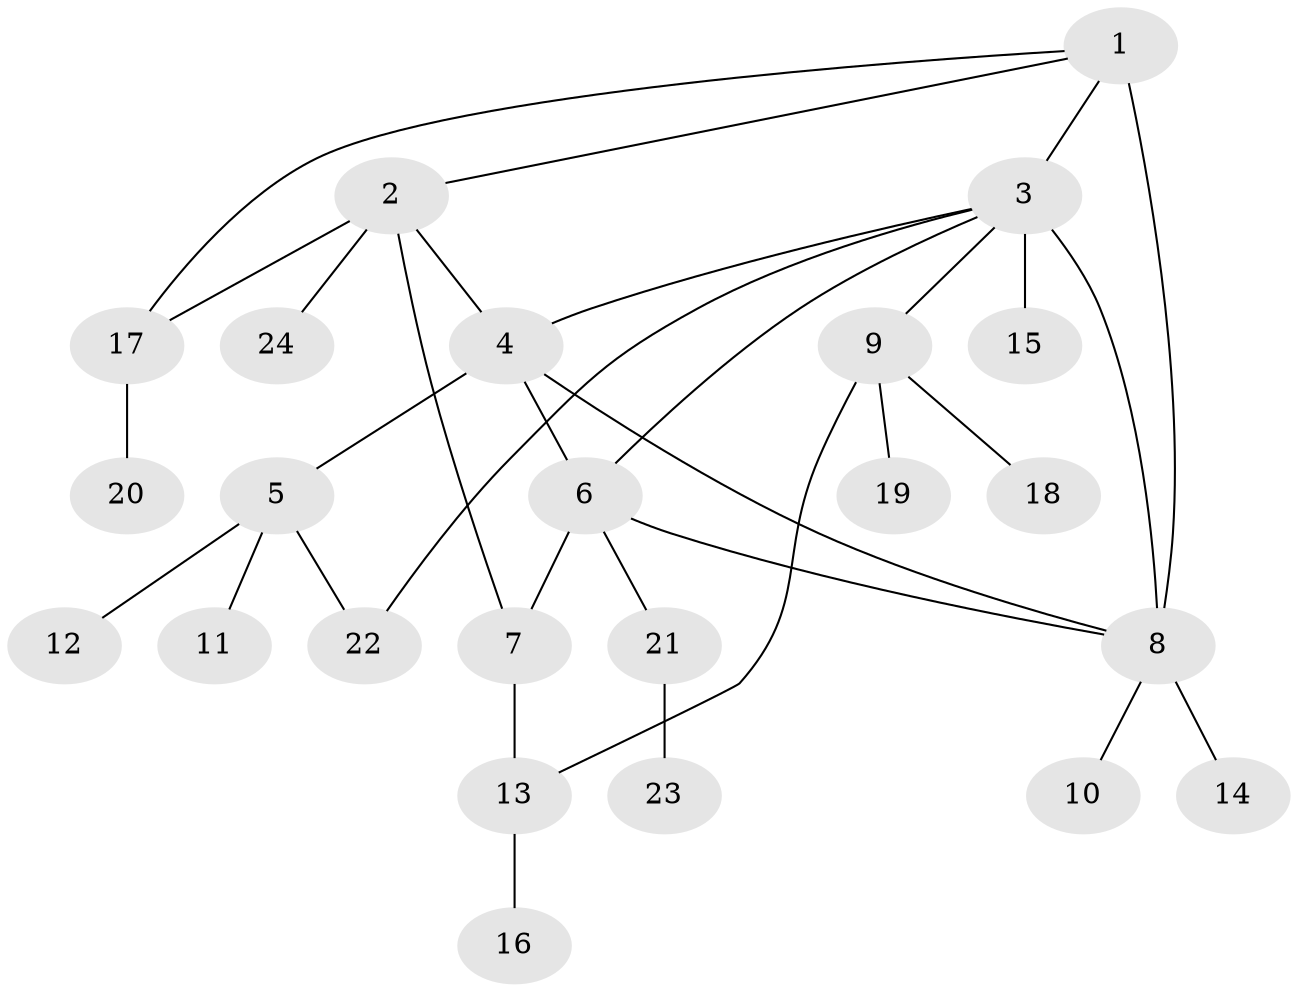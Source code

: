 // original degree distribution, {3: 0.041666666666666664, 6: 0.020833333333333332, 12: 0.020833333333333332, 2: 0.25, 7: 0.041666666666666664, 4: 0.0625, 10: 0.020833333333333332, 1: 0.5208333333333334, 5: 0.020833333333333332}
// Generated by graph-tools (version 1.1) at 2025/37/03/09/25 02:37:22]
// undirected, 24 vertices, 32 edges
graph export_dot {
graph [start="1"]
  node [color=gray90,style=filled];
  1;
  2;
  3;
  4;
  5;
  6;
  7;
  8;
  9;
  10;
  11;
  12;
  13;
  14;
  15;
  16;
  17;
  18;
  19;
  20;
  21;
  22;
  23;
  24;
  1 -- 2 [weight=1.0];
  1 -- 3 [weight=1.0];
  1 -- 8 [weight=3.0];
  1 -- 17 [weight=1.0];
  2 -- 4 [weight=1.0];
  2 -- 7 [weight=1.0];
  2 -- 17 [weight=1.0];
  2 -- 24 [weight=1.0];
  3 -- 4 [weight=1.0];
  3 -- 6 [weight=1.0];
  3 -- 8 [weight=1.0];
  3 -- 9 [weight=1.0];
  3 -- 15 [weight=5.0];
  3 -- 22 [weight=1.0];
  4 -- 5 [weight=3.0];
  4 -- 6 [weight=1.0];
  4 -- 8 [weight=2.0];
  5 -- 11 [weight=1.0];
  5 -- 12 [weight=1.0];
  5 -- 22 [weight=1.0];
  6 -- 7 [weight=2.0];
  6 -- 8 [weight=1.0];
  6 -- 21 [weight=1.0];
  7 -- 13 [weight=1.0];
  8 -- 10 [weight=1.0];
  8 -- 14 [weight=1.0];
  9 -- 13 [weight=1.0];
  9 -- 18 [weight=1.0];
  9 -- 19 [weight=1.0];
  13 -- 16 [weight=1.0];
  17 -- 20 [weight=1.0];
  21 -- 23 [weight=1.0];
}
